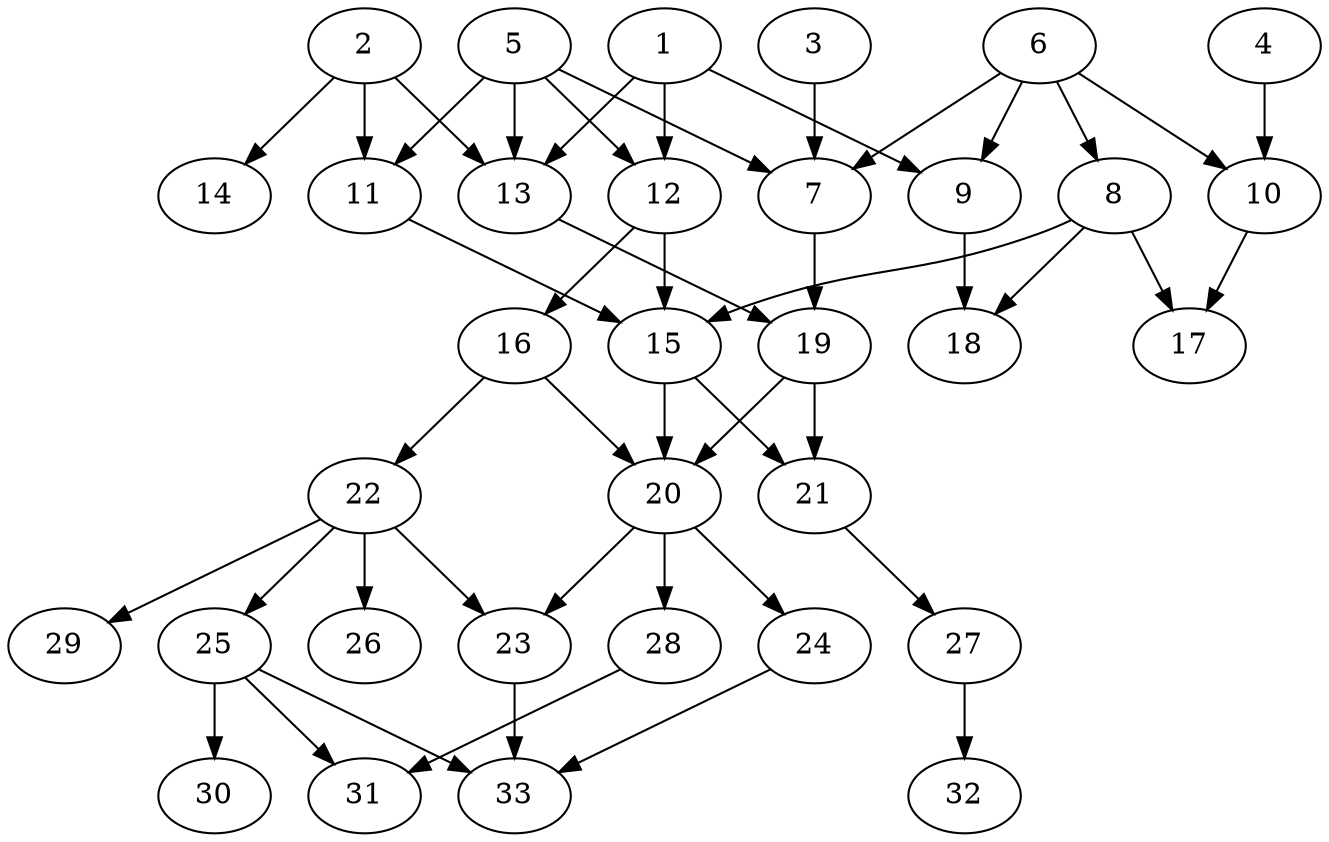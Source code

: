 // DAG (tier=2-normal, mode=compute, n=33, ccr=0.360, fat=0.536, density=0.471, regular=0.497, jump=0.161, mindata=524288, maxdata=8388608)
// DAG automatically generated by daggen at Sun Aug 24 16:33:33 2025
// /home/ermia/Project/Environments/daggen/bin/daggen --dot --ccr 0.360 --fat 0.536 --regular 0.497 --density 0.471 --jump 0.161 --mindata 524288 --maxdata 8388608 -n 33 
digraph G {
  1 [size="2914892164104192000", alpha="0.12", expect_size="1457446082052096000"]
  1 -> 9 [size ="16324440883200"]
  1 -> 12 [size ="16324440883200"]
  1 -> 13 [size ="16324440883200"]
  2 [size="5315553622493342", alpha="0.03", expect_size="2657776811246671"]
  2 -> 11 [size ="321211074609152"]
  2 -> 13 [size ="321211074609152"]
  2 -> 14 [size ="321211074609152"]
  3 [size="7984587489601564", alpha="0.10", expect_size="3992293744800782"]
  3 -> 7 [size ="11502803222528"]
  4 [size="104401334831873920", alpha="0.18", expect_size="52200667415936960"]
  4 -> 10 [size ="97829833932800"]
  5 [size="560532222249671936", alpha="0.13", expect_size="280266111124835968"]
  5 -> 7 [size ="457375899189248"]
  5 -> 11 [size ="457375899189248"]
  5 -> 12 [size ="457375899189248"]
  5 -> 13 [size ="457375899189248"]
  6 [size="533225486093297647616", alpha="0.11", expect_size="266612743046648823808"]
  6 -> 7 [size ="526054313689088"]
  6 -> 8 [size ="526054313689088"]
  6 -> 9 [size ="526054313689088"]
  6 -> 10 [size ="526054313689088"]
  7 [size="5909685771308196", alpha="0.06", expect_size="2954842885654098"]
  7 -> 19 [size ="481597778296832"]
  8 [size="11417619296289816576", alpha="0.07", expect_size="5708809648144908288"]
  8 -> 15 [size ="40563961233408"]
  8 -> 17 [size ="40563961233408"]
  8 -> 18 [size ="40563961233408"]
  9 [size="180162086336479200", alpha="0.03", expect_size="90081043168239600"]
  9 -> 18 [size ="103997272752128"]
  10 [size="15209290739818900", alpha="0.16", expect_size="7604645369909450"]
  10 -> 17 [size ="306029841612800"]
  11 [size="8822108592640109", alpha="0.06", expect_size="4411054296320054"]
  11 -> 15 [size ="470601747660800"]
  12 [size="82717721522864128000", alpha="0.08", expect_size="41358860761432064000"]
  12 -> 15 [size ="151875957555200"]
  12 -> 16 [size ="151875957555200"]
  13 [size="2255494105683200", alpha="0.06", expect_size="1127747052841600"]
  13 -> 19 [size ="73497627852800"]
  14 [size="139794186835094256", alpha="0.05", expect_size="69897093417547128"]
  15 [size="201477402394624000000", alpha="0.18", expect_size="100738701197312000000"]
  15 -> 20 [size ="274941870080000"]
  15 -> 21 [size ="274941870080000"]
  16 [size="6368580959185943", alpha="0.17", expect_size="3184290479592971"]
  16 -> 20 [size ="136644518739968"]
  16 -> 22 [size ="136644518739968"]
  17 [size="16437282853709938688", alpha="0.20", expect_size="8218641426854969344"]
  18 [size="474516957022610522112", alpha="0.17", expect_size="237258478511305261056"]
  19 [size="1441575537853516", alpha="0.18", expect_size="720787768926758"]
  19 -> 20 [size ="124210991071232"]
  19 -> 21 [size ="124210991071232"]
  20 [size="716859702746546176", alpha="0.07", expect_size="358429851373273088"]
  20 -> 23 [size ="6407856324608"]
  20 -> 24 [size ="6407856324608"]
  20 -> 28 [size ="6407856324608"]
  21 [size="8415024011845268", alpha="0.01", expect_size="4207512005922634"]
  21 -> 27 [size ="301285655969792"]
  22 [size="819647973074570752", alpha="0.13", expect_size="409823986537285376"]
  22 -> 23 [size ="519828481769472"]
  22 -> 25 [size ="519828481769472"]
  22 -> 26 [size ="519828481769472"]
  22 -> 29 [size ="519828481769472"]
  23 [size="246486221985738129408", alpha="0.04", expect_size="123243110992869064704"]
  23 -> 33 [size ="314498384658432"]
  24 [size="422929209856811712", alpha="0.16", expect_size="211464604928405856"]
  24 -> 33 [size ="186489031884800"]
  25 [size="510526855124615168000", alpha="0.17", expect_size="255263427562307584000"]
  25 -> 30 [size ="511017431859200"]
  25 -> 31 [size ="511017431859200"]
  25 -> 33 [size ="511017431859200"]
  26 [size="91472984676933184", alpha="0.14", expect_size="45736492338466592"]
  27 [size="580666179175207552", alpha="0.13", expect_size="290333089587603776"]
  27 -> 32 [size ="238311125811200"]
  28 [size="1236493872266419", alpha="0.17", expect_size="618246936133209"]
  28 -> 31 [size ="20677079859200"]
  29 [size="20414821703264239616", alpha="0.05", expect_size="10207410851632119808"]
  30 [size="19660420740691636", alpha="0.18", expect_size="9830210370345818"]
  31 [size="680580280427216896", alpha="0.12", expect_size="340290140213608448"]
  32 [size="7434787478290038784", alpha="0.03", expect_size="3717393739145019392"]
  33 [size="4522904834277376000", alpha="0.08", expect_size="2261452417138688000"]
}